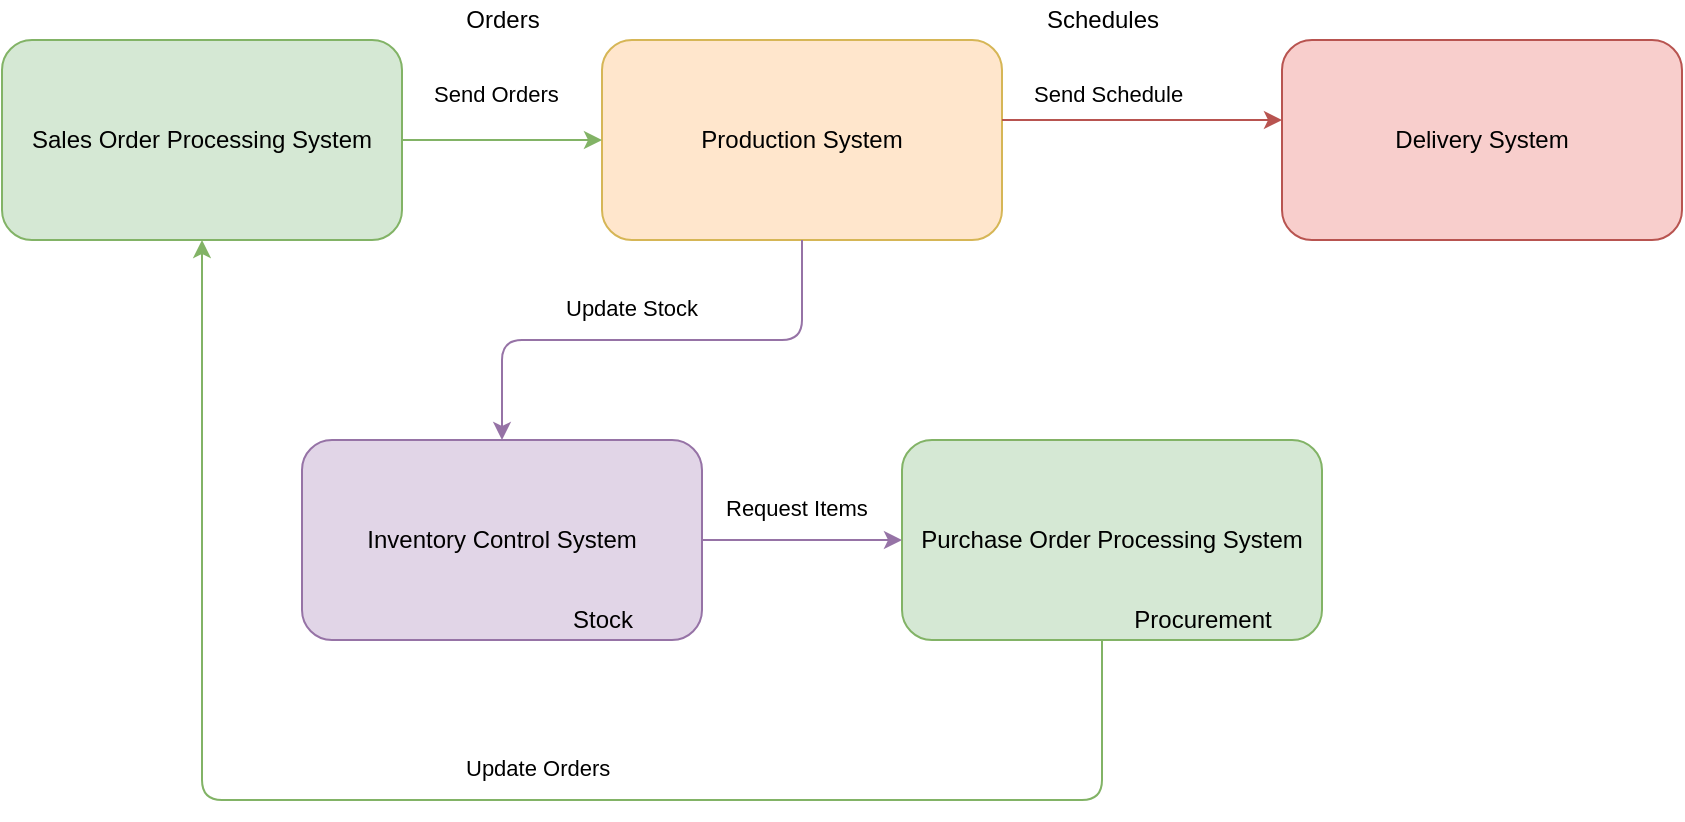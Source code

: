 <mxfile version="26.0.1">
  <diagram name="Integrated System Relationships" id="cV3sKzwQuMIi0W9DKhRD">
    <mxGraphModel dx="1221" dy="725" grid="1" gridSize="10" guides="1" tooltips="1" connect="1" arrows="1" fold="1" page="1" pageScale="1" pageWidth="827" pageHeight="1169" math="0" shadow="0">
      <root>
        <mxCell id="0" />
        <mxCell id="1" parent="0" />
        <mxCell id="wpcjDuDs54A-yuHA8lGh-43" value="Sales Order Processing System" style="rounded=1;whiteSpace=wrap;html=1;fillColor=#d5e8d4;strokeColor=#82b366;" vertex="1" parent="1">
          <mxGeometry x="100" y="100" width="200" height="100" as="geometry" />
        </mxCell>
        <mxCell id="wpcjDuDs54A-yuHA8lGh-44" value="Production System" style="rounded=1;whiteSpace=wrap;html=1;fillColor=#ffe6cc;strokeColor=#d6b656;" vertex="1" parent="1">
          <mxGeometry x="400" y="100" width="200" height="100" as="geometry" />
        </mxCell>
        <mxCell id="wpcjDuDs54A-yuHA8lGh-45" value="Delivery System" style="rounded=1;whiteSpace=wrap;html=1;fillColor=#f8cecc;strokeColor=#b85450;" vertex="1" parent="1">
          <mxGeometry x="740" y="100" width="200" height="100" as="geometry" />
        </mxCell>
        <mxCell id="wpcjDuDs54A-yuHA8lGh-46" value="Inventory Control System" style="rounded=1;whiteSpace=wrap;html=1;fillColor=#e1d5e7;strokeColor=#9673a6;" vertex="1" parent="1">
          <mxGeometry x="250" y="300" width="200" height="100" as="geometry" />
        </mxCell>
        <mxCell id="wpcjDuDs54A-yuHA8lGh-47" value="Purchase Order Processing System" style="rounded=1;whiteSpace=wrap;html=1;fillColor=#d5e8d4;strokeColor=#82b366;" vertex="1" parent="1">
          <mxGeometry x="550" y="300" width="210" height="100" as="geometry" />
        </mxCell>
        <mxCell id="wpcjDuDs54A-yuHA8lGh-48" value="" style="edgeStyle=orthogonalEdgeStyle;rounded=1;strokeColor=#82b366;" edge="1" parent="1" source="wpcjDuDs54A-yuHA8lGh-43" target="wpcjDuDs54A-yuHA8lGh-44">
          <mxGeometry y="20" relative="1" as="geometry">
            <mxPoint as="offset" />
          </mxGeometry>
        </mxCell>
        <mxCell id="wpcjDuDs54A-yuHA8lGh-49" value="" style="edgeStyle=orthogonalEdgeStyle;rounded=1;strokeColor=#b85450;" edge="1" parent="1" source="wpcjDuDs54A-yuHA8lGh-44" target="wpcjDuDs54A-yuHA8lGh-45">
          <mxGeometry y="-30" relative="1" as="geometry">
            <Array as="points">
              <mxPoint x="640" y="140" />
              <mxPoint x="640" y="140" />
            </Array>
            <mxPoint as="offset" />
          </mxGeometry>
        </mxCell>
        <mxCell id="wpcjDuDs54A-yuHA8lGh-50" value="" style="edgeStyle=orthogonalEdgeStyle;rounded=1;strokeColor=#9673a6;" edge="1" parent="1" source="wpcjDuDs54A-yuHA8lGh-44" target="wpcjDuDs54A-yuHA8lGh-46">
          <mxGeometry x="0.36" y="-40" relative="1" as="geometry">
            <mxPoint as="offset" />
          </mxGeometry>
        </mxCell>
        <mxCell id="wpcjDuDs54A-yuHA8lGh-51" value="" style="edgeStyle=orthogonalEdgeStyle;rounded=1;strokeColor=#9673a6;" edge="1" parent="1" source="wpcjDuDs54A-yuHA8lGh-46" target="wpcjDuDs54A-yuHA8lGh-47">
          <mxGeometry y="-40" relative="1" as="geometry">
            <mxPoint as="offset" />
          </mxGeometry>
        </mxCell>
        <mxCell id="wpcjDuDs54A-yuHA8lGh-52" value="" style="edgeStyle=orthogonalEdgeStyle;rounded=1;strokeColor=#82b366;" edge="1" parent="1" source="wpcjDuDs54A-yuHA8lGh-47" target="wpcjDuDs54A-yuHA8lGh-43">
          <mxGeometry x="-0.185" y="60" relative="1" as="geometry">
            <Array as="points">
              <mxPoint x="650" y="480" />
              <mxPoint x="200" y="480" />
            </Array>
            <mxPoint as="offset" />
          </mxGeometry>
        </mxCell>
        <mxCell id="wpcjDuDs54A-yuHA8lGh-53" value="Orders" style="text;html=1;align=center;verticalAlign=middle;strokeColor=none;fillColor=none;" vertex="1" parent="1">
          <mxGeometry x="300" y="80" width="100" height="20" as="geometry" />
        </mxCell>
        <mxCell id="wpcjDuDs54A-yuHA8lGh-54" value="Schedules" style="text;html=1;align=center;verticalAlign=middle;strokeColor=none;fillColor=none;" vertex="1" parent="1">
          <mxGeometry x="600" y="80" width="100" height="20" as="geometry" />
        </mxCell>
        <mxCell id="wpcjDuDs54A-yuHA8lGh-55" value="Stock" style="text;html=1;align=center;verticalAlign=middle;strokeColor=none;fillColor=none;" vertex="1" parent="1">
          <mxGeometry x="350" y="380" width="100" height="20" as="geometry" />
        </mxCell>
        <mxCell id="wpcjDuDs54A-yuHA8lGh-56" value="Procurement" style="text;html=1;align=center;verticalAlign=middle;strokeColor=none;fillColor=none;" vertex="1" parent="1">
          <mxGeometry x="650" y="380" width="100" height="20" as="geometry" />
        </mxCell>
        <mxCell id="wpcjDuDs54A-yuHA8lGh-62" value="&lt;span style=&quot;font-size: 11px; text-align: center; text-wrap-mode: nowrap; background-color: rgb(255, 255, 255);&quot;&gt;Send Orders&lt;/span&gt;" style="text;strokeColor=none;fillColor=none;align=left;verticalAlign=middle;spacingLeft=4;spacingRight=4;overflow=hidden;points=[[0,0.5],[1,0.5]];portConstraint=eastwest;rotatable=0;whiteSpace=wrap;html=1;" vertex="1" parent="1">
          <mxGeometry x="310" y="112" width="80" height="30" as="geometry" />
        </mxCell>
        <mxCell id="wpcjDuDs54A-yuHA8lGh-63" value="&lt;span style=&quot;font-size: 11px; text-align: center; text-wrap-mode: nowrap; background-color: rgb(255, 255, 255);&quot;&gt;Send Schedule&lt;/span&gt;" style="text;strokeColor=none;fillColor=none;align=left;verticalAlign=middle;spacingLeft=4;spacingRight=4;overflow=hidden;points=[[0,0.5],[1,0.5]];portConstraint=eastwest;rotatable=0;whiteSpace=wrap;html=1;" vertex="1" parent="1">
          <mxGeometry x="610" y="112" width="100" height="30" as="geometry" />
        </mxCell>
        <mxCell id="wpcjDuDs54A-yuHA8lGh-64" value="&lt;span style=&quot;font-size: 11px; text-align: center; text-wrap-mode: nowrap; background-color: rgb(255, 255, 255);&quot;&gt;Update Stock&lt;/span&gt;" style="text;whiteSpace=wrap;html=1;" vertex="1" parent="1">
          <mxGeometry x="380" y="220" width="110" height="40" as="geometry" />
        </mxCell>
        <mxCell id="wpcjDuDs54A-yuHA8lGh-66" value="&lt;span style=&quot;font-size: 11px; text-align: center; text-wrap-mode: nowrap; background-color: rgb(255, 255, 255);&quot;&gt;Update Orders&lt;/span&gt;" style="text;whiteSpace=wrap;html=1;" vertex="1" parent="1">
          <mxGeometry x="330" y="450" width="100" height="40" as="geometry" />
        </mxCell>
        <mxCell id="wpcjDuDs54A-yuHA8lGh-65" value="&lt;span style=&quot;font-size: 11px; text-align: center; text-wrap-mode: nowrap; background-color: rgb(255, 255, 255);&quot;&gt;Request Items&lt;/span&gt;" style="text;whiteSpace=wrap;html=1;" vertex="1" parent="1">
          <mxGeometry x="460" y="320" width="100" height="40" as="geometry" />
        </mxCell>
      </root>
    </mxGraphModel>
  </diagram>
</mxfile>
